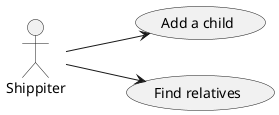 @startuml use case diagram

left to right direction

actor Shippiter as a1

usecase "Add a child" as uc1
usecase "Find relatives" as uc2

a1 --> uc1
a1 --> uc2

@enduml